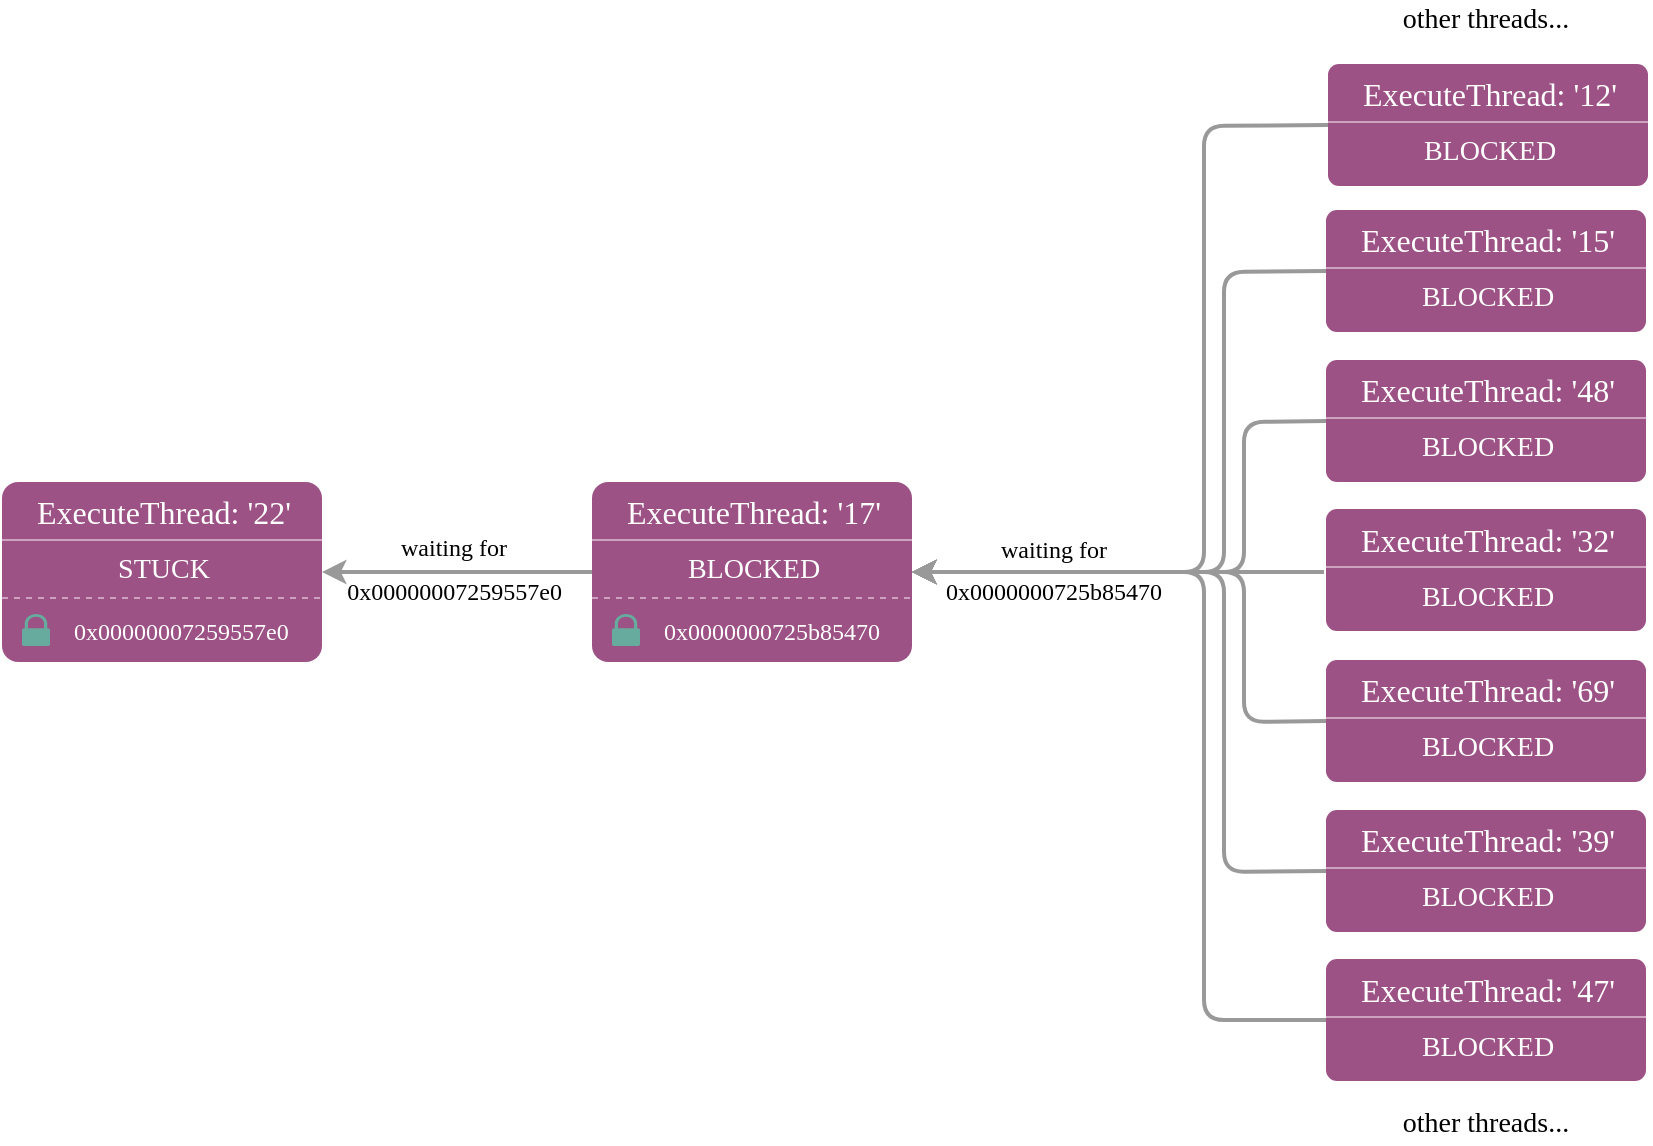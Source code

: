 <mxfile version="12.4.2" type="device" pages="1"><diagram id="GzDvrYqVxxAWYVSIT4oo" name="Page-1"><mxGraphModel dx="1796" dy="680" grid="1" gridSize="10" guides="1" tooltips="1" connect="1" arrows="1" fold="1" page="1" pageScale="1" pageWidth="850" pageHeight="1100" math="0" shadow="0"><root><mxCell id="0"/><mxCell id="1" parent="0"/><mxCell id="CNovz9bSB3g805oXKz2y-1" value="" style="rounded=1;whiteSpace=wrap;html=1;arcSize=9;fillColor=#9C5284;strokeColor=none;" vertex="1" parent="1"><mxGeometry x="-1" y="309" width="160" height="90" as="geometry"/></mxCell><mxCell id="CNovz9bSB3g805oXKz2y-14" value="" style="pointerEvents=1;shadow=0;dashed=0;html=1;strokeColor=none;labelPosition=center;verticalLabelPosition=bottom;verticalAlign=top;outlineConnect=0;align=center;shape=mxgraph.office.security.lock_protected;fillColor=#67AB9F;" vertex="1" parent="1"><mxGeometry x="9" y="375" width="14" height="16" as="geometry"/></mxCell><mxCell id="CNovz9bSB3g805oXKz2y-15" value="" style="endArrow=none;html=1;exitX=0;exitY=0.5;exitDx=0;exitDy=0;entryX=1;entryY=0.5;entryDx=0;entryDy=0;strokeColor=#CDA2BE;" edge="1" parent="1"><mxGeometry width="50" height="50" relative="1" as="geometry"><mxPoint x="-1" y="338" as="sourcePoint"/><mxPoint x="159" y="338" as="targetPoint"/></mxGeometry></mxCell><mxCell id="CNovz9bSB3g805oXKz2y-16" value="&lt;font style=&quot;font-size: 16px&quot; color=&quot;#ffffff&quot;&gt;ExecuteThread: '22'&lt;/font&gt;" style="text;html=1;strokeColor=none;fillColor=none;align=center;verticalAlign=middle;whiteSpace=wrap;rounded=0;fontFamily=ETBembo;" vertex="1" parent="1"><mxGeometry x="12" y="314" width="136" height="20" as="geometry"/></mxCell><mxCell id="CNovz9bSB3g805oXKz2y-21" value="" style="endArrow=none;dashed=1;html=1;exitX=0;exitY=0.5;exitDx=0;exitDy=0;entryX=1;entryY=0.5;entryDx=0;entryDy=0;strokeColor=#CDA2BE;" edge="1" parent="1"><mxGeometry width="50" height="50" relative="1" as="geometry"><mxPoint x="-1" y="367" as="sourcePoint"/><mxPoint x="159" y="367" as="targetPoint"/></mxGeometry></mxCell><mxCell id="CNovz9bSB3g805oXKz2y-22" value="&lt;font style=&quot;font-size: 14px&quot; color=&quot;#ffffff&quot; face=&quot;ETBembo&quot;&gt;STUCK&lt;/font&gt;" style="text;html=1;strokeColor=none;fillColor=none;align=center;verticalAlign=middle;whiteSpace=wrap;rounded=0;" vertex="1" parent="1"><mxGeometry x="12" y="343" width="136" height="20" as="geometry"/></mxCell><mxCell id="CNovz9bSB3g805oXKz2y-23" value="&lt;font style=&quot;font-size: 12px&quot; color=&quot;#ffffff&quot; face=&quot;ETBembo&quot;&gt;0x00000007259557e0&lt;/font&gt;" style="text;html=1;" vertex="1" parent="1"><mxGeometry x="33" y="370" width="140" height="30" as="geometry"/></mxCell><mxCell id="CNovz9bSB3g805oXKz2y-26" value="" style="rounded=1;whiteSpace=wrap;html=1;arcSize=9;fillColor=#9C5284;strokeColor=none;" vertex="1" parent="1"><mxGeometry x="294" y="309" width="160" height="90" as="geometry"/></mxCell><mxCell id="CNovz9bSB3g805oXKz2y-27" value="" style="pointerEvents=1;shadow=0;dashed=0;html=1;strokeColor=none;labelPosition=center;verticalLabelPosition=bottom;verticalAlign=top;outlineConnect=0;align=center;shape=mxgraph.office.security.lock_protected;fillColor=#67AB9F;" vertex="1" parent="1"><mxGeometry x="304" y="375" width="14" height="16" as="geometry"/></mxCell><mxCell id="CNovz9bSB3g805oXKz2y-28" value="" style="endArrow=none;html=1;exitX=0;exitY=0.5;exitDx=0;exitDy=0;entryX=1;entryY=0.5;entryDx=0;entryDy=0;strokeColor=#CDA2BE;" edge="1" parent="1"><mxGeometry width="50" height="50" relative="1" as="geometry"><mxPoint x="294" y="338" as="sourcePoint"/><mxPoint x="454" y="338" as="targetPoint"/></mxGeometry></mxCell><mxCell id="CNovz9bSB3g805oXKz2y-29" value="&lt;font style=&quot;font-size: 16px&quot; color=&quot;#ffffff&quot;&gt;ExecuteThread: '17'&lt;/font&gt;" style="text;html=1;strokeColor=none;fillColor=none;align=center;verticalAlign=middle;whiteSpace=wrap;rounded=0;fontFamily=ETBembo;" vertex="1" parent="1"><mxGeometry x="307" y="314" width="136" height="20" as="geometry"/></mxCell><mxCell id="CNovz9bSB3g805oXKz2y-30" value="" style="endArrow=none;dashed=1;html=1;exitX=0;exitY=0.5;exitDx=0;exitDy=0;entryX=1;entryY=0.5;entryDx=0;entryDy=0;strokeColor=#CDA2BE;" edge="1" parent="1"><mxGeometry width="50" height="50" relative="1" as="geometry"><mxPoint x="294" y="367" as="sourcePoint"/><mxPoint x="454" y="367" as="targetPoint"/></mxGeometry></mxCell><mxCell id="CNovz9bSB3g805oXKz2y-31" value="&lt;font style=&quot;font-size: 14px&quot; color=&quot;#ffffff&quot; face=&quot;ETBembo&quot;&gt;BLOCKED&lt;/font&gt;" style="text;html=1;strokeColor=none;fillColor=none;align=center;verticalAlign=middle;whiteSpace=wrap;rounded=0;" vertex="1" parent="1"><mxGeometry x="307" y="343" width="136" height="20" as="geometry"/></mxCell><mxCell id="CNovz9bSB3g805oXKz2y-32" value="&lt;font face=&quot;ETBembo&quot; color=&quot;#ffffff&quot;&gt;0x0000000725b85470&lt;/font&gt;" style="text;html=1;" vertex="1" parent="1"><mxGeometry x="328" y="370" width="140" height="30" as="geometry"/></mxCell><mxCell id="CNovz9bSB3g805oXKz2y-34" value="" style="rounded=1;whiteSpace=wrap;html=1;arcSize=9;fillColor=#9C5284;strokeColor=none;" vertex="1" parent="1"><mxGeometry x="661" y="322.5" width="160" height="61" as="geometry"/></mxCell><mxCell id="CNovz9bSB3g805oXKz2y-36" value="" style="endArrow=none;html=1;exitX=0;exitY=0.5;exitDx=0;exitDy=0;entryX=1;entryY=0.5;entryDx=0;entryDy=0;strokeColor=#CDA2BE;" edge="1" parent="1"><mxGeometry width="50" height="50" relative="1" as="geometry"><mxPoint x="661" y="351.5" as="sourcePoint"/><mxPoint x="821" y="351.5" as="targetPoint"/></mxGeometry></mxCell><mxCell id="CNovz9bSB3g805oXKz2y-37" value="&lt;font style=&quot;font-size: 16px&quot; color=&quot;#ffffff&quot;&gt;ExecuteThread: '32'&lt;/font&gt;" style="text;html=1;strokeColor=none;fillColor=none;align=center;verticalAlign=middle;whiteSpace=wrap;rounded=0;fontFamily=ETBembo;" vertex="1" parent="1"><mxGeometry x="674" y="327.5" width="136" height="20" as="geometry"/></mxCell><mxCell id="CNovz9bSB3g805oXKz2y-39" value="&lt;font style=&quot;font-size: 14px&quot; color=&quot;#ffffff&quot; face=&quot;ETBembo&quot;&gt;BLOCKED&lt;/font&gt;" style="text;html=1;strokeColor=none;fillColor=none;align=center;verticalAlign=middle;whiteSpace=wrap;rounded=0;" vertex="1" parent="1"><mxGeometry x="674" y="356.5" width="136" height="20" as="geometry"/></mxCell><mxCell id="CNovz9bSB3g805oXKz2y-41" value="" style="rounded=1;whiteSpace=wrap;html=1;arcSize=9;fillColor=#9C5284;strokeColor=none;" vertex="1" parent="1"><mxGeometry x="661" y="248" width="160" height="61" as="geometry"/></mxCell><mxCell id="CNovz9bSB3g805oXKz2y-42" value="" style="endArrow=none;html=1;exitX=0;exitY=0.5;exitDx=0;exitDy=0;entryX=1;entryY=0.5;entryDx=0;entryDy=0;strokeColor=#CDA2BE;" edge="1" parent="1"><mxGeometry width="50" height="50" relative="1" as="geometry"><mxPoint x="661" y="277" as="sourcePoint"/><mxPoint x="821" y="277" as="targetPoint"/></mxGeometry></mxCell><mxCell id="CNovz9bSB3g805oXKz2y-43" value="&lt;font style=&quot;font-size: 16px&quot; color=&quot;#ffffff&quot;&gt;ExecuteThread: '48'&lt;/font&gt;" style="text;html=1;strokeColor=none;fillColor=none;align=center;verticalAlign=middle;whiteSpace=wrap;rounded=0;fontFamily=ETBembo;" vertex="1" parent="1"><mxGeometry x="674" y="253" width="136" height="20" as="geometry"/></mxCell><mxCell id="CNovz9bSB3g805oXKz2y-44" value="&lt;font style=&quot;font-size: 14px&quot; color=&quot;#ffffff&quot; face=&quot;ETBembo&quot;&gt;BLOCKED&lt;/font&gt;" style="text;html=1;strokeColor=none;fillColor=none;align=center;verticalAlign=middle;whiteSpace=wrap;rounded=0;" vertex="1" parent="1"><mxGeometry x="674" y="282" width="136" height="20" as="geometry"/></mxCell><mxCell id="CNovz9bSB3g805oXKz2y-45" value="" style="rounded=1;whiteSpace=wrap;html=1;arcSize=9;fillColor=#9C5284;strokeColor=none;" vertex="1" parent="1"><mxGeometry x="661" y="173" width="160" height="61" as="geometry"/></mxCell><mxCell id="CNovz9bSB3g805oXKz2y-46" value="" style="endArrow=none;html=1;exitX=0;exitY=0.5;exitDx=0;exitDy=0;entryX=1;entryY=0.5;entryDx=0;entryDy=0;strokeColor=#CDA2BE;" edge="1" parent="1"><mxGeometry width="50" height="50" relative="1" as="geometry"><mxPoint x="661" y="202" as="sourcePoint"/><mxPoint x="821" y="202" as="targetPoint"/></mxGeometry></mxCell><mxCell id="CNovz9bSB3g805oXKz2y-47" value="&lt;font style=&quot;font-size: 16px&quot; color=&quot;#ffffff&quot;&gt;ExecuteThread: '15'&lt;/font&gt;" style="text;html=1;strokeColor=none;fillColor=none;align=center;verticalAlign=middle;whiteSpace=wrap;rounded=0;fontFamily=ETBembo;" vertex="1" parent="1"><mxGeometry x="674" y="178" width="136" height="20" as="geometry"/></mxCell><mxCell id="CNovz9bSB3g805oXKz2y-48" value="&lt;font style=&quot;font-size: 14px&quot; color=&quot;#ffffff&quot; face=&quot;ETBembo&quot;&gt;BLOCKED&lt;/font&gt;" style="text;html=1;strokeColor=none;fillColor=none;align=center;verticalAlign=middle;whiteSpace=wrap;rounded=0;" vertex="1" parent="1"><mxGeometry x="674" y="207" width="136" height="20" as="geometry"/></mxCell><mxCell id="CNovz9bSB3g805oXKz2y-49" value="" style="rounded=1;whiteSpace=wrap;html=1;arcSize=9;fillColor=#9C5284;strokeColor=none;" vertex="1" parent="1"><mxGeometry x="661" y="547.5" width="160" height="61" as="geometry"/></mxCell><mxCell id="CNovz9bSB3g805oXKz2y-50" value="" style="endArrow=none;html=1;exitX=0;exitY=0.5;exitDx=0;exitDy=0;entryX=1;entryY=0.5;entryDx=0;entryDy=0;strokeColor=#CDA2BE;" edge="1" parent="1"><mxGeometry width="50" height="50" relative="1" as="geometry"><mxPoint x="661" y="576.5" as="sourcePoint"/><mxPoint x="821" y="576.5" as="targetPoint"/></mxGeometry></mxCell><mxCell id="CNovz9bSB3g805oXKz2y-51" value="&lt;font style=&quot;font-size: 16px&quot; color=&quot;#ffffff&quot;&gt;ExecuteThread: '47'&lt;/font&gt;" style="text;html=1;strokeColor=none;fillColor=none;align=center;verticalAlign=middle;whiteSpace=wrap;rounded=0;fontFamily=ETBembo;" vertex="1" parent="1"><mxGeometry x="674" y="552.5" width="136" height="20" as="geometry"/></mxCell><mxCell id="CNovz9bSB3g805oXKz2y-52" value="&lt;font style=&quot;font-size: 14px&quot; color=&quot;#ffffff&quot; face=&quot;ETBembo&quot;&gt;BLOCKED&lt;/font&gt;" style="text;html=1;strokeColor=none;fillColor=none;align=center;verticalAlign=middle;whiteSpace=wrap;rounded=0;" vertex="1" parent="1"><mxGeometry x="674" y="581.5" width="136" height="20" as="geometry"/></mxCell><mxCell id="CNovz9bSB3g805oXKz2y-53" value="" style="rounded=1;whiteSpace=wrap;html=1;arcSize=9;fillColor=#9C5284;strokeColor=none;" vertex="1" parent="1"><mxGeometry x="661" y="473" width="160" height="61" as="geometry"/></mxCell><mxCell id="CNovz9bSB3g805oXKz2y-54" value="" style="endArrow=none;html=1;exitX=0;exitY=0.5;exitDx=0;exitDy=0;entryX=1;entryY=0.5;entryDx=0;entryDy=0;strokeColor=#CDA2BE;" edge="1" parent="1"><mxGeometry width="50" height="50" relative="1" as="geometry"><mxPoint x="661" y="502" as="sourcePoint"/><mxPoint x="821" y="502" as="targetPoint"/></mxGeometry></mxCell><mxCell id="CNovz9bSB3g805oXKz2y-55" value="&lt;font style=&quot;font-size: 16px&quot; color=&quot;#ffffff&quot;&gt;ExecuteThread: '39'&lt;/font&gt;" style="text;html=1;strokeColor=none;fillColor=none;align=center;verticalAlign=middle;whiteSpace=wrap;rounded=0;fontFamily=ETBembo;" vertex="1" parent="1"><mxGeometry x="674" y="478" width="136" height="20" as="geometry"/></mxCell><mxCell id="CNovz9bSB3g805oXKz2y-56" value="&lt;font style=&quot;font-size: 14px&quot; color=&quot;#ffffff&quot; face=&quot;ETBembo&quot;&gt;BLOCKED&lt;/font&gt;" style="text;html=1;strokeColor=none;fillColor=none;align=center;verticalAlign=middle;whiteSpace=wrap;rounded=0;" vertex="1" parent="1"><mxGeometry x="674" y="507" width="136" height="20" as="geometry"/></mxCell><mxCell id="CNovz9bSB3g805oXKz2y-57" value="" style="rounded=1;whiteSpace=wrap;html=1;arcSize=9;fillColor=#9C5284;strokeColor=none;" vertex="1" parent="1"><mxGeometry x="661" y="398" width="160" height="61" as="geometry"/></mxCell><mxCell id="CNovz9bSB3g805oXKz2y-58" value="" style="endArrow=none;html=1;exitX=0;exitY=0.5;exitDx=0;exitDy=0;entryX=1;entryY=0.5;entryDx=0;entryDy=0;strokeColor=#CDA2BE;" edge="1" parent="1"><mxGeometry width="50" height="50" relative="1" as="geometry"><mxPoint x="661" y="427" as="sourcePoint"/><mxPoint x="821" y="427" as="targetPoint"/></mxGeometry></mxCell><mxCell id="CNovz9bSB3g805oXKz2y-59" value="&lt;font style=&quot;font-size: 16px&quot; color=&quot;#ffffff&quot;&gt;ExecuteThread: '69'&lt;/font&gt;" style="text;html=1;strokeColor=none;fillColor=none;align=center;verticalAlign=middle;whiteSpace=wrap;rounded=0;fontFamily=ETBembo;" vertex="1" parent="1"><mxGeometry x="674" y="403" width="136" height="20" as="geometry"/></mxCell><mxCell id="CNovz9bSB3g805oXKz2y-60" value="&lt;font style=&quot;font-size: 14px&quot; color=&quot;#ffffff&quot; face=&quot;ETBembo&quot;&gt;BLOCKED&lt;/font&gt;" style="text;html=1;strokeColor=none;fillColor=none;align=center;verticalAlign=middle;whiteSpace=wrap;rounded=0;" vertex="1" parent="1"><mxGeometry x="674" y="432" width="136" height="20" as="geometry"/></mxCell><mxCell id="CNovz9bSB3g805oXKz2y-61" value="" style="rounded=1;whiteSpace=wrap;html=1;arcSize=9;fillColor=#9C5284;strokeColor=none;" vertex="1" parent="1"><mxGeometry x="662" y="100" width="160" height="61" as="geometry"/></mxCell><mxCell id="CNovz9bSB3g805oXKz2y-62" value="" style="endArrow=none;html=1;exitX=0;exitY=0.5;exitDx=0;exitDy=0;entryX=1;entryY=0.5;entryDx=0;entryDy=0;strokeColor=#CDA2BE;" edge="1" parent="1"><mxGeometry width="50" height="50" relative="1" as="geometry"><mxPoint x="662" y="129" as="sourcePoint"/><mxPoint x="822" y="129" as="targetPoint"/></mxGeometry></mxCell><mxCell id="CNovz9bSB3g805oXKz2y-63" value="&lt;font style=&quot;font-size: 16px&quot; color=&quot;#ffffff&quot;&gt;ExecuteThread: '12'&lt;/font&gt;" style="text;html=1;strokeColor=none;fillColor=none;align=center;verticalAlign=middle;whiteSpace=wrap;rounded=0;fontFamily=ETBembo;" vertex="1" parent="1"><mxGeometry x="675" y="105" width="136" height="20" as="geometry"/></mxCell><mxCell id="CNovz9bSB3g805oXKz2y-64" value="&lt;font style=&quot;font-size: 14px&quot; color=&quot;#ffffff&quot; face=&quot;ETBembo&quot;&gt;BLOCKED&lt;/font&gt;" style="text;html=1;strokeColor=none;fillColor=none;align=center;verticalAlign=middle;whiteSpace=wrap;rounded=0;" vertex="1" parent="1"><mxGeometry x="675" y="134" width="136" height="20" as="geometry"/></mxCell><mxCell id="CNovz9bSB3g805oXKz2y-65" value="&lt;font face=&quot;ETBembo&quot; style=&quot;font-size: 14px&quot;&gt;other threads...&lt;/font&gt;" style="text;html=1;strokeColor=none;fillColor=none;align=center;verticalAlign=middle;whiteSpace=wrap;rounded=0;" vertex="1" parent="1"><mxGeometry x="671" y="68" width="140" height="20" as="geometry"/></mxCell><mxCell id="CNovz9bSB3g805oXKz2y-66" value="&lt;font face=&quot;ETBembo&quot; style=&quot;font-size: 14px&quot;&gt;other threads...&lt;/font&gt;" style="text;html=1;strokeColor=none;fillColor=none;align=center;verticalAlign=middle;whiteSpace=wrap;rounded=0;" vertex="1" parent="1"><mxGeometry x="671" y="620" width="140" height="20" as="geometry"/></mxCell><mxCell id="CNovz9bSB3g805oXKz2y-67" value="" style="endArrow=classic;html=1;strokeColor=#999999;exitX=0;exitY=0.5;exitDx=0;exitDy=0;entryX=1;entryY=0.5;entryDx=0;entryDy=0;fillColor=#f5f5f5;strokeWidth=2;" edge="1" parent="1" source="CNovz9bSB3g805oXKz2y-61" target="CNovz9bSB3g805oXKz2y-26"><mxGeometry width="50" height="50" relative="1" as="geometry"><mxPoint x="520" y="180" as="sourcePoint"/><mxPoint x="570" y="130" as="targetPoint"/><Array as="points"><mxPoint x="600" y="131"/><mxPoint x="600" y="354"/></Array></mxGeometry></mxCell><mxCell id="CNovz9bSB3g805oXKz2y-68" value="" style="endArrow=classic;html=1;strokeColor=#999999;entryX=1;entryY=0.5;entryDx=0;entryDy=0;exitX=0;exitY=0.5;exitDx=0;exitDy=0;fillColor=#f5f5f5;strokeWidth=2;" edge="1" parent="1" source="CNovz9bSB3g805oXKz2y-45" target="CNovz9bSB3g805oXKz2y-26"><mxGeometry width="50" height="50" relative="1" as="geometry"><mxPoint x="620" y="250" as="sourcePoint"/><mxPoint x="670" y="200" as="targetPoint"/><Array as="points"><mxPoint x="610" y="204"/><mxPoint x="610" y="354"/></Array></mxGeometry></mxCell><mxCell id="CNovz9bSB3g805oXKz2y-69" value="" style="endArrow=classic;html=1;strokeColor=#999999;exitX=0;exitY=0.5;exitDx=0;exitDy=0;entryX=1;entryY=0.5;entryDx=0;entryDy=0;fillColor=#f5f5f5;strokeWidth=2;" edge="1" parent="1" source="CNovz9bSB3g805oXKz2y-41" target="CNovz9bSB3g805oXKz2y-26"><mxGeometry width="50" height="50" relative="1" as="geometry"><mxPoint x="580" y="500" as="sourcePoint"/><mxPoint x="630" y="450" as="targetPoint"/><Array as="points"><mxPoint x="620" y="279"/><mxPoint x="620" y="354"/></Array></mxGeometry></mxCell><mxCell id="CNovz9bSB3g805oXKz2y-70" value="" style="endArrow=classic;html=1;strokeColor=#999999;entryX=1;entryY=0.5;entryDx=0;entryDy=0;fillColor=#f5f5f5;strokeWidth=2;" edge="1" parent="1" target="CNovz9bSB3g805oXKz2y-26"><mxGeometry width="50" height="50" relative="1" as="geometry"><mxPoint x="660" y="354" as="sourcePoint"/><mxPoint x="560" y="354" as="targetPoint"/></mxGeometry></mxCell><mxCell id="CNovz9bSB3g805oXKz2y-71" value="" style="endArrow=classic;html=1;strokeColor=#999999;exitX=0;exitY=0.5;exitDx=0;exitDy=0;entryX=1;entryY=0.5;entryDx=0;entryDy=0;fillColor=#f5f5f5;strokeWidth=2;" edge="1" parent="1" source="CNovz9bSB3g805oXKz2y-57" target="CNovz9bSB3g805oXKz2y-26"><mxGeometry width="50" height="50" relative="1" as="geometry"><mxPoint x="550" y="480" as="sourcePoint"/><mxPoint x="600" y="430" as="targetPoint"/><Array as="points"><mxPoint x="620" y="429"/><mxPoint x="620" y="354"/></Array></mxGeometry></mxCell><mxCell id="CNovz9bSB3g805oXKz2y-72" value="" style="endArrow=classic;html=1;strokeColor=#999999;exitX=0;exitY=0.5;exitDx=0;exitDy=0;entryX=1;entryY=0.5;entryDx=0;entryDy=0;fillColor=#f5f5f5;strokeWidth=2;" edge="1" parent="1" source="CNovz9bSB3g805oXKz2y-53" target="CNovz9bSB3g805oXKz2y-26"><mxGeometry width="50" height="50" relative="1" as="geometry"><mxPoint x="570" y="500" as="sourcePoint"/><mxPoint x="620" y="450" as="targetPoint"/><Array as="points"><mxPoint x="610" y="504"/><mxPoint x="610" y="354"/></Array></mxGeometry></mxCell><mxCell id="CNovz9bSB3g805oXKz2y-73" value="" style="endArrow=classic;html=1;strokeColor=#999999;exitX=0;exitY=0.5;exitDx=0;exitDy=0;entryX=1;entryY=0.5;entryDx=0;entryDy=0;fillColor=#f5f5f5;strokeWidth=2;" edge="1" parent="1" source="CNovz9bSB3g805oXKz2y-49" target="CNovz9bSB3g805oXKz2y-26"><mxGeometry width="50" height="50" relative="1" as="geometry"><mxPoint x="450" y="570" as="sourcePoint"/><mxPoint x="560" y="350" as="targetPoint"/><Array as="points"><mxPoint x="600" y="578"/><mxPoint x="600" y="354"/></Array></mxGeometry></mxCell><mxCell id="CNovz9bSB3g805oXKz2y-74" value="" style="endArrow=classic;html=1;strokeColor=#999999;strokeWidth=2;exitX=0;exitY=0.5;exitDx=0;exitDy=0;entryX=1;entryY=0.5;entryDx=0;entryDy=0;fillColor=#f5f5f5;" edge="1" parent="1" source="CNovz9bSB3g805oXKz2y-26" target="CNovz9bSB3g805oXKz2y-1"><mxGeometry width="50" height="50" relative="1" as="geometry"><mxPoint x="208" y="430" as="sourcePoint"/><mxPoint x="258" y="380" as="targetPoint"/></mxGeometry></mxCell><mxCell id="CNovz9bSB3g805oXKz2y-75" value="&lt;font face=&quot;ETBembo&quot;&gt;waiting for&lt;/font&gt;" style="text;html=1;strokeColor=none;fillColor=none;align=center;verticalAlign=middle;whiteSpace=wrap;rounded=0;" vertex="1" parent="1"><mxGeometry x="170" y="331.5" width="110" height="20" as="geometry"/></mxCell><mxCell id="CNovz9bSB3g805oXKz2y-76" value="&lt;font face=&quot;ETBembo&quot;&gt;waiting for&lt;/font&gt;" style="text;html=1;strokeColor=none;fillColor=none;align=center;verticalAlign=middle;whiteSpace=wrap;rounded=0;" vertex="1" parent="1"><mxGeometry x="470" y="332.5" width="110" height="20" as="geometry"/></mxCell><mxCell id="CNovz9bSB3g805oXKz2y-77" value="&lt;span style=&quot;font-family: &amp;#34;etbembo&amp;#34; ; text-align: left ; white-space: nowrap&quot;&gt;&lt;font style=&quot;font-size: 12px&quot;&gt;0x0000000725b85470&lt;/font&gt;&lt;/span&gt;" style="text;html=1;strokeColor=none;fillColor=none;align=right;verticalAlign=middle;whiteSpace=wrap;rounded=0;" vertex="1" parent="1"><mxGeometry x="470" y="353.5" width="111" height="20" as="geometry"/></mxCell><mxCell id="CNovz9bSB3g805oXKz2y-78" value="&lt;span style=&quot;font-family: &amp;#34;etbembo&amp;#34; ; text-align: left ; white-space: nowrap&quot;&gt;0x00000007259557e0&lt;/span&gt;" style="text;html=1;strokeColor=none;fillColor=none;align=right;verticalAlign=middle;whiteSpace=wrap;rounded=0;" vertex="1" parent="1"><mxGeometry x="169.5" y="354" width="111" height="20" as="geometry"/></mxCell></root></mxGraphModel></diagram></mxfile>